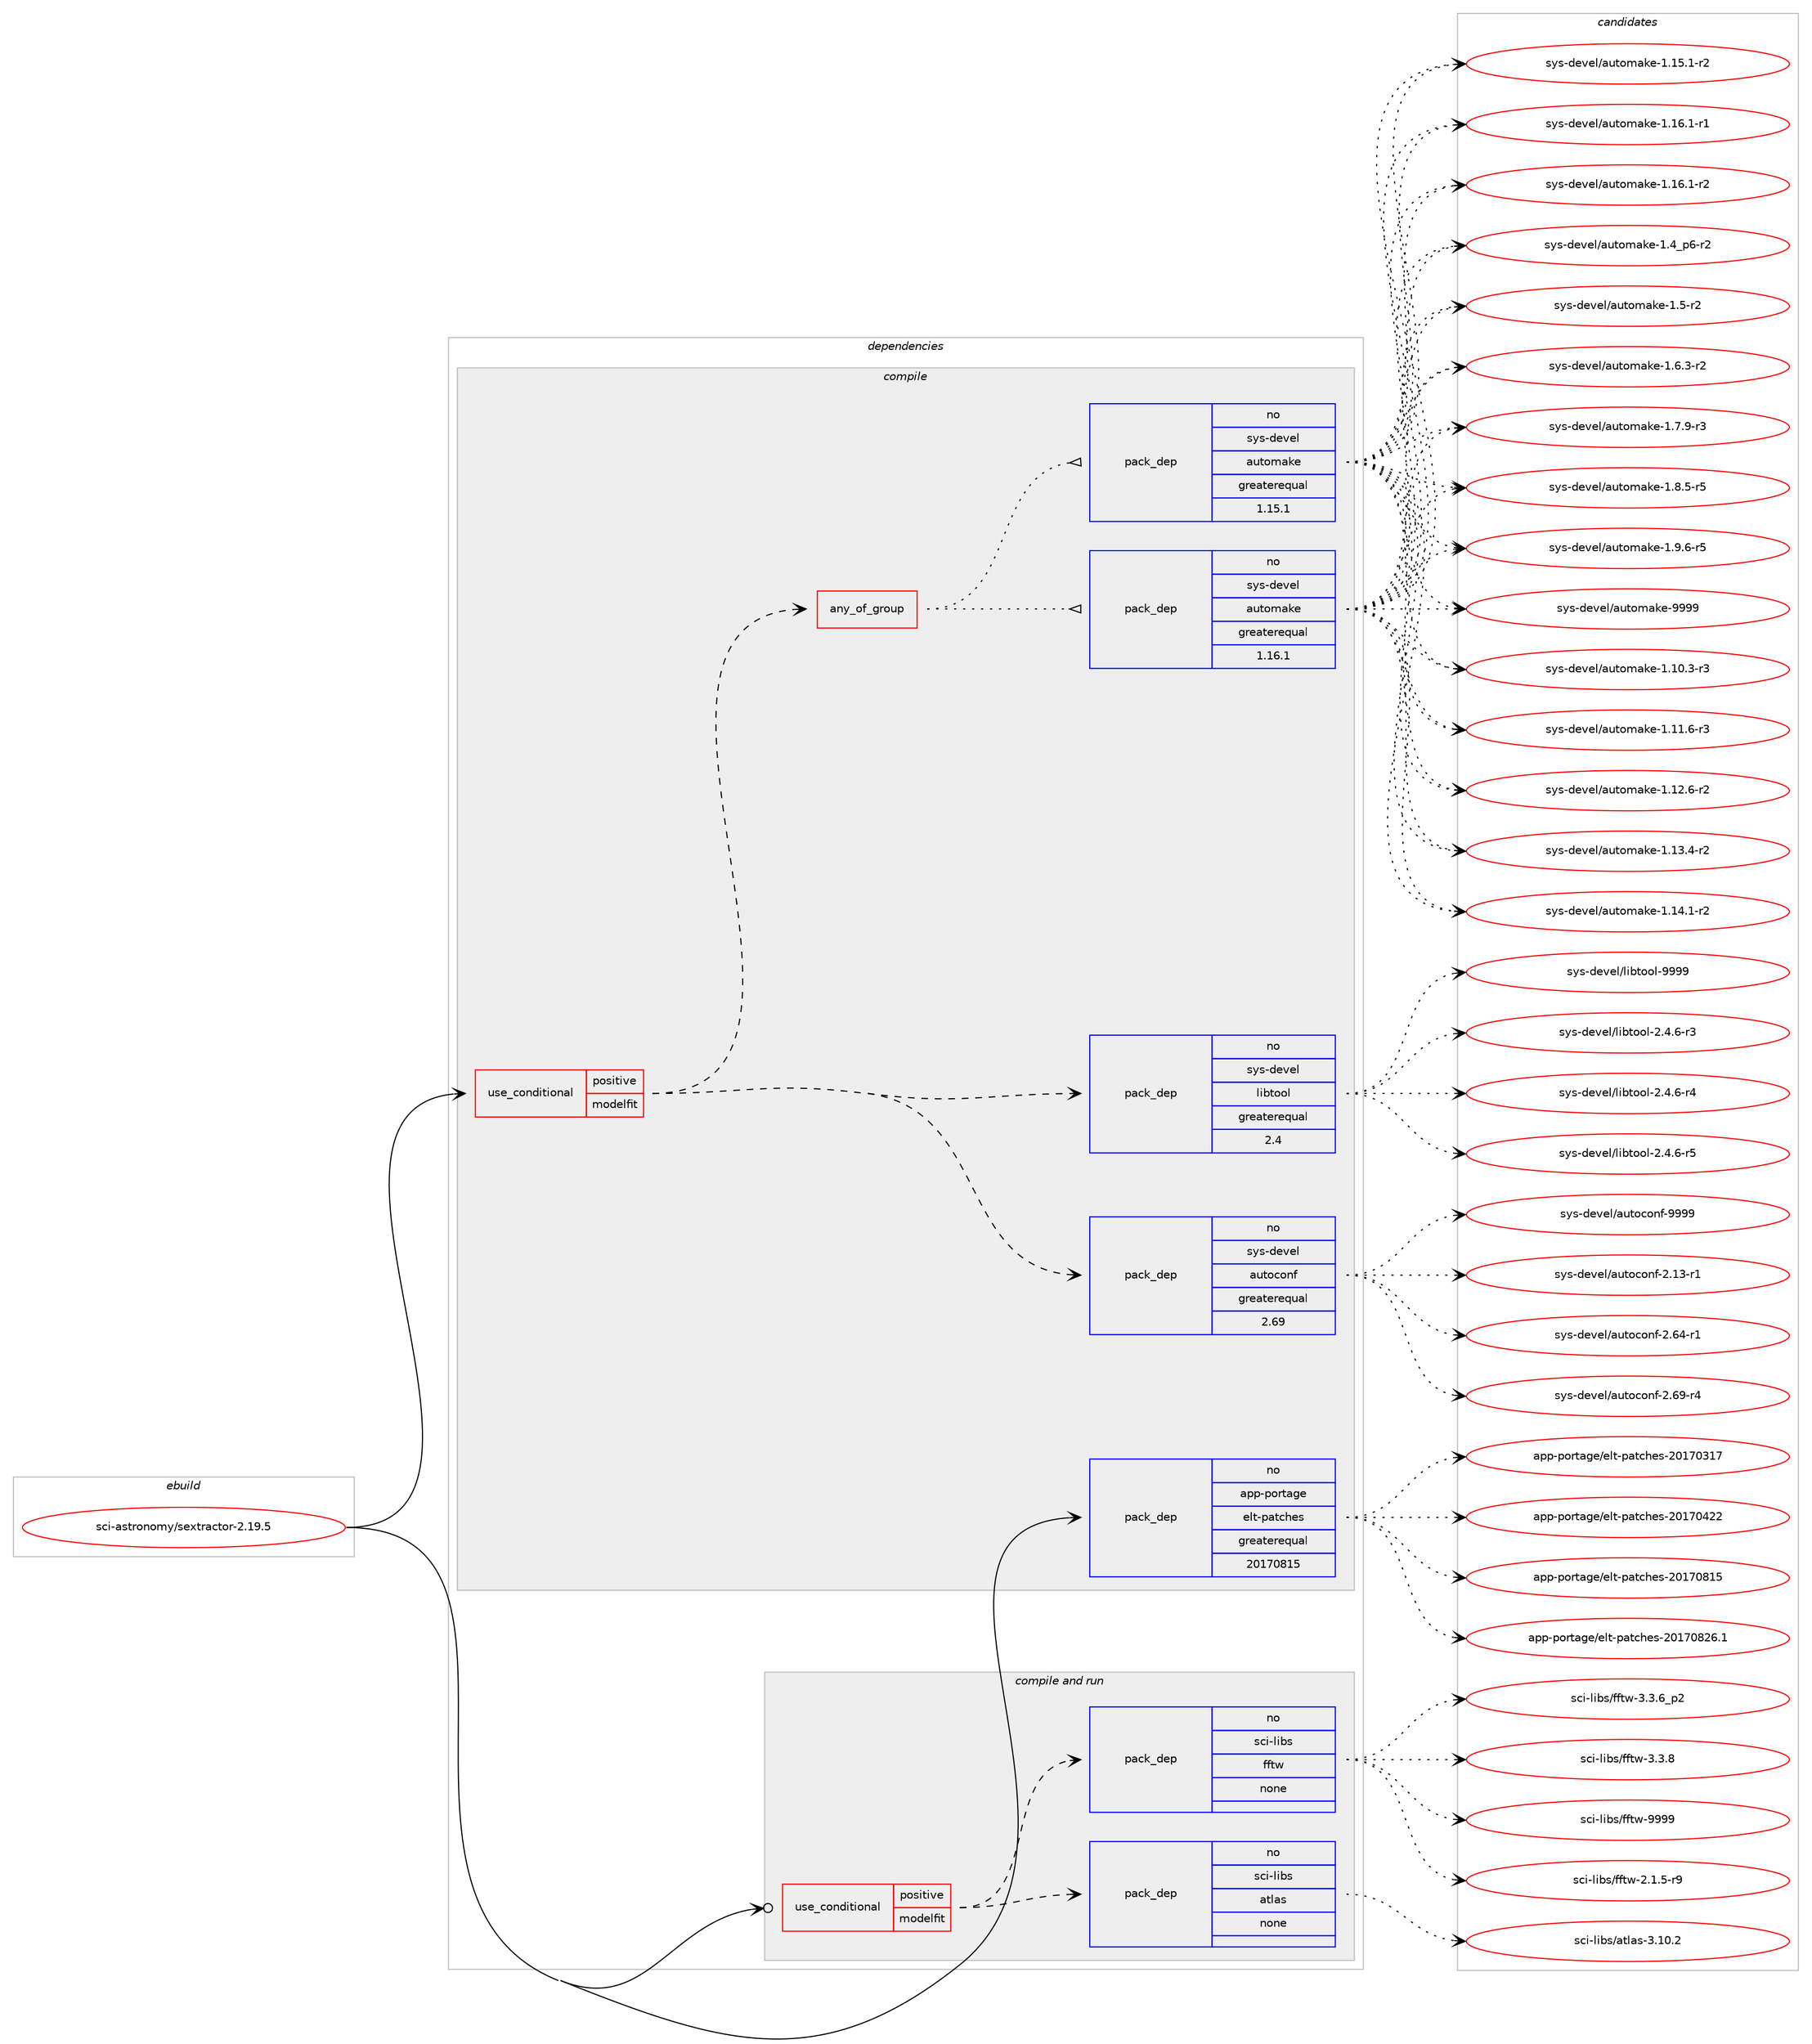 digraph prolog {

# *************
# Graph options
# *************

newrank=true;
concentrate=true;
compound=true;
graph [rankdir=LR,fontname=Helvetica,fontsize=10,ranksep=1.5];#, ranksep=2.5, nodesep=0.2];
edge  [arrowhead=vee];
node  [fontname=Helvetica,fontsize=10];

# **********
# The ebuild
# **********

subgraph cluster_leftcol {
color=gray;
rank=same;
label=<<i>ebuild</i>>;
id [label="sci-astronomy/sextractor-2.19.5", color=red, width=4, href="../sci-astronomy/sextractor-2.19.5.svg"];
}

# ****************
# The dependencies
# ****************

subgraph cluster_midcol {
color=gray;
label=<<i>dependencies</i>>;
subgraph cluster_compile {
fillcolor="#eeeeee";
style=filled;
label=<<i>compile</i>>;
subgraph cond206589 {
dependency849392 [label=<<TABLE BORDER="0" CELLBORDER="1" CELLSPACING="0" CELLPADDING="4"><TR><TD ROWSPAN="3" CELLPADDING="10">use_conditional</TD></TR><TR><TD>positive</TD></TR><TR><TD>modelfit</TD></TR></TABLE>>, shape=none, color=red];
subgraph any14449 {
dependency849393 [label=<<TABLE BORDER="0" CELLBORDER="1" CELLSPACING="0" CELLPADDING="4"><TR><TD CELLPADDING="10">any_of_group</TD></TR></TABLE>>, shape=none, color=red];subgraph pack627851 {
dependency849394 [label=<<TABLE BORDER="0" CELLBORDER="1" CELLSPACING="0" CELLPADDING="4" WIDTH="220"><TR><TD ROWSPAN="6" CELLPADDING="30">pack_dep</TD></TR><TR><TD WIDTH="110">no</TD></TR><TR><TD>sys-devel</TD></TR><TR><TD>automake</TD></TR><TR><TD>greaterequal</TD></TR><TR><TD>1.16.1</TD></TR></TABLE>>, shape=none, color=blue];
}
dependency849393:e -> dependency849394:w [weight=20,style="dotted",arrowhead="oinv"];
subgraph pack627852 {
dependency849395 [label=<<TABLE BORDER="0" CELLBORDER="1" CELLSPACING="0" CELLPADDING="4" WIDTH="220"><TR><TD ROWSPAN="6" CELLPADDING="30">pack_dep</TD></TR><TR><TD WIDTH="110">no</TD></TR><TR><TD>sys-devel</TD></TR><TR><TD>automake</TD></TR><TR><TD>greaterequal</TD></TR><TR><TD>1.15.1</TD></TR></TABLE>>, shape=none, color=blue];
}
dependency849393:e -> dependency849395:w [weight=20,style="dotted",arrowhead="oinv"];
}
dependency849392:e -> dependency849393:w [weight=20,style="dashed",arrowhead="vee"];
subgraph pack627853 {
dependency849396 [label=<<TABLE BORDER="0" CELLBORDER="1" CELLSPACING="0" CELLPADDING="4" WIDTH="220"><TR><TD ROWSPAN="6" CELLPADDING="30">pack_dep</TD></TR><TR><TD WIDTH="110">no</TD></TR><TR><TD>sys-devel</TD></TR><TR><TD>autoconf</TD></TR><TR><TD>greaterequal</TD></TR><TR><TD>2.69</TD></TR></TABLE>>, shape=none, color=blue];
}
dependency849392:e -> dependency849396:w [weight=20,style="dashed",arrowhead="vee"];
subgraph pack627854 {
dependency849397 [label=<<TABLE BORDER="0" CELLBORDER="1" CELLSPACING="0" CELLPADDING="4" WIDTH="220"><TR><TD ROWSPAN="6" CELLPADDING="30">pack_dep</TD></TR><TR><TD WIDTH="110">no</TD></TR><TR><TD>sys-devel</TD></TR><TR><TD>libtool</TD></TR><TR><TD>greaterequal</TD></TR><TR><TD>2.4</TD></TR></TABLE>>, shape=none, color=blue];
}
dependency849392:e -> dependency849397:w [weight=20,style="dashed",arrowhead="vee"];
}
id:e -> dependency849392:w [weight=20,style="solid",arrowhead="vee"];
subgraph pack627855 {
dependency849398 [label=<<TABLE BORDER="0" CELLBORDER="1" CELLSPACING="0" CELLPADDING="4" WIDTH="220"><TR><TD ROWSPAN="6" CELLPADDING="30">pack_dep</TD></TR><TR><TD WIDTH="110">no</TD></TR><TR><TD>app-portage</TD></TR><TR><TD>elt-patches</TD></TR><TR><TD>greaterequal</TD></TR><TR><TD>20170815</TD></TR></TABLE>>, shape=none, color=blue];
}
id:e -> dependency849398:w [weight=20,style="solid",arrowhead="vee"];
}
subgraph cluster_compileandrun {
fillcolor="#eeeeee";
style=filled;
label=<<i>compile and run</i>>;
subgraph cond206590 {
dependency849399 [label=<<TABLE BORDER="0" CELLBORDER="1" CELLSPACING="0" CELLPADDING="4"><TR><TD ROWSPAN="3" CELLPADDING="10">use_conditional</TD></TR><TR><TD>positive</TD></TR><TR><TD>modelfit</TD></TR></TABLE>>, shape=none, color=red];
subgraph pack627856 {
dependency849400 [label=<<TABLE BORDER="0" CELLBORDER="1" CELLSPACING="0" CELLPADDING="4" WIDTH="220"><TR><TD ROWSPAN="6" CELLPADDING="30">pack_dep</TD></TR><TR><TD WIDTH="110">no</TD></TR><TR><TD>sci-libs</TD></TR><TR><TD>atlas</TD></TR><TR><TD>none</TD></TR><TR><TD></TD></TR></TABLE>>, shape=none, color=blue];
}
dependency849399:e -> dependency849400:w [weight=20,style="dashed",arrowhead="vee"];
subgraph pack627857 {
dependency849401 [label=<<TABLE BORDER="0" CELLBORDER="1" CELLSPACING="0" CELLPADDING="4" WIDTH="220"><TR><TD ROWSPAN="6" CELLPADDING="30">pack_dep</TD></TR><TR><TD WIDTH="110">no</TD></TR><TR><TD>sci-libs</TD></TR><TR><TD>fftw</TD></TR><TR><TD>none</TD></TR><TR><TD></TD></TR></TABLE>>, shape=none, color=blue];
}
dependency849399:e -> dependency849401:w [weight=20,style="dashed",arrowhead="vee"];
}
id:e -> dependency849399:w [weight=20,style="solid",arrowhead="odotvee"];
}
subgraph cluster_run {
fillcolor="#eeeeee";
style=filled;
label=<<i>run</i>>;
}
}

# **************
# The candidates
# **************

subgraph cluster_choices {
rank=same;
color=gray;
label=<<i>candidates</i>>;

subgraph choice627851 {
color=black;
nodesep=1;
choice11512111545100101118101108479711711611110997107101454946494846514511451 [label="sys-devel/automake-1.10.3-r3", color=red, width=4,href="../sys-devel/automake-1.10.3-r3.svg"];
choice11512111545100101118101108479711711611110997107101454946494946544511451 [label="sys-devel/automake-1.11.6-r3", color=red, width=4,href="../sys-devel/automake-1.11.6-r3.svg"];
choice11512111545100101118101108479711711611110997107101454946495046544511450 [label="sys-devel/automake-1.12.6-r2", color=red, width=4,href="../sys-devel/automake-1.12.6-r2.svg"];
choice11512111545100101118101108479711711611110997107101454946495146524511450 [label="sys-devel/automake-1.13.4-r2", color=red, width=4,href="../sys-devel/automake-1.13.4-r2.svg"];
choice11512111545100101118101108479711711611110997107101454946495246494511450 [label="sys-devel/automake-1.14.1-r2", color=red, width=4,href="../sys-devel/automake-1.14.1-r2.svg"];
choice11512111545100101118101108479711711611110997107101454946495346494511450 [label="sys-devel/automake-1.15.1-r2", color=red, width=4,href="../sys-devel/automake-1.15.1-r2.svg"];
choice11512111545100101118101108479711711611110997107101454946495446494511449 [label="sys-devel/automake-1.16.1-r1", color=red, width=4,href="../sys-devel/automake-1.16.1-r1.svg"];
choice11512111545100101118101108479711711611110997107101454946495446494511450 [label="sys-devel/automake-1.16.1-r2", color=red, width=4,href="../sys-devel/automake-1.16.1-r2.svg"];
choice115121115451001011181011084797117116111109971071014549465295112544511450 [label="sys-devel/automake-1.4_p6-r2", color=red, width=4,href="../sys-devel/automake-1.4_p6-r2.svg"];
choice11512111545100101118101108479711711611110997107101454946534511450 [label="sys-devel/automake-1.5-r2", color=red, width=4,href="../sys-devel/automake-1.5-r2.svg"];
choice115121115451001011181011084797117116111109971071014549465446514511450 [label="sys-devel/automake-1.6.3-r2", color=red, width=4,href="../sys-devel/automake-1.6.3-r2.svg"];
choice115121115451001011181011084797117116111109971071014549465546574511451 [label="sys-devel/automake-1.7.9-r3", color=red, width=4,href="../sys-devel/automake-1.7.9-r3.svg"];
choice115121115451001011181011084797117116111109971071014549465646534511453 [label="sys-devel/automake-1.8.5-r5", color=red, width=4,href="../sys-devel/automake-1.8.5-r5.svg"];
choice115121115451001011181011084797117116111109971071014549465746544511453 [label="sys-devel/automake-1.9.6-r5", color=red, width=4,href="../sys-devel/automake-1.9.6-r5.svg"];
choice115121115451001011181011084797117116111109971071014557575757 [label="sys-devel/automake-9999", color=red, width=4,href="../sys-devel/automake-9999.svg"];
dependency849394:e -> choice11512111545100101118101108479711711611110997107101454946494846514511451:w [style=dotted,weight="100"];
dependency849394:e -> choice11512111545100101118101108479711711611110997107101454946494946544511451:w [style=dotted,weight="100"];
dependency849394:e -> choice11512111545100101118101108479711711611110997107101454946495046544511450:w [style=dotted,weight="100"];
dependency849394:e -> choice11512111545100101118101108479711711611110997107101454946495146524511450:w [style=dotted,weight="100"];
dependency849394:e -> choice11512111545100101118101108479711711611110997107101454946495246494511450:w [style=dotted,weight="100"];
dependency849394:e -> choice11512111545100101118101108479711711611110997107101454946495346494511450:w [style=dotted,weight="100"];
dependency849394:e -> choice11512111545100101118101108479711711611110997107101454946495446494511449:w [style=dotted,weight="100"];
dependency849394:e -> choice11512111545100101118101108479711711611110997107101454946495446494511450:w [style=dotted,weight="100"];
dependency849394:e -> choice115121115451001011181011084797117116111109971071014549465295112544511450:w [style=dotted,weight="100"];
dependency849394:e -> choice11512111545100101118101108479711711611110997107101454946534511450:w [style=dotted,weight="100"];
dependency849394:e -> choice115121115451001011181011084797117116111109971071014549465446514511450:w [style=dotted,weight="100"];
dependency849394:e -> choice115121115451001011181011084797117116111109971071014549465546574511451:w [style=dotted,weight="100"];
dependency849394:e -> choice115121115451001011181011084797117116111109971071014549465646534511453:w [style=dotted,weight="100"];
dependency849394:e -> choice115121115451001011181011084797117116111109971071014549465746544511453:w [style=dotted,weight="100"];
dependency849394:e -> choice115121115451001011181011084797117116111109971071014557575757:w [style=dotted,weight="100"];
}
subgraph choice627852 {
color=black;
nodesep=1;
choice11512111545100101118101108479711711611110997107101454946494846514511451 [label="sys-devel/automake-1.10.3-r3", color=red, width=4,href="../sys-devel/automake-1.10.3-r3.svg"];
choice11512111545100101118101108479711711611110997107101454946494946544511451 [label="sys-devel/automake-1.11.6-r3", color=red, width=4,href="../sys-devel/automake-1.11.6-r3.svg"];
choice11512111545100101118101108479711711611110997107101454946495046544511450 [label="sys-devel/automake-1.12.6-r2", color=red, width=4,href="../sys-devel/automake-1.12.6-r2.svg"];
choice11512111545100101118101108479711711611110997107101454946495146524511450 [label="sys-devel/automake-1.13.4-r2", color=red, width=4,href="../sys-devel/automake-1.13.4-r2.svg"];
choice11512111545100101118101108479711711611110997107101454946495246494511450 [label="sys-devel/automake-1.14.1-r2", color=red, width=4,href="../sys-devel/automake-1.14.1-r2.svg"];
choice11512111545100101118101108479711711611110997107101454946495346494511450 [label="sys-devel/automake-1.15.1-r2", color=red, width=4,href="../sys-devel/automake-1.15.1-r2.svg"];
choice11512111545100101118101108479711711611110997107101454946495446494511449 [label="sys-devel/automake-1.16.1-r1", color=red, width=4,href="../sys-devel/automake-1.16.1-r1.svg"];
choice11512111545100101118101108479711711611110997107101454946495446494511450 [label="sys-devel/automake-1.16.1-r2", color=red, width=4,href="../sys-devel/automake-1.16.1-r2.svg"];
choice115121115451001011181011084797117116111109971071014549465295112544511450 [label="sys-devel/automake-1.4_p6-r2", color=red, width=4,href="../sys-devel/automake-1.4_p6-r2.svg"];
choice11512111545100101118101108479711711611110997107101454946534511450 [label="sys-devel/automake-1.5-r2", color=red, width=4,href="../sys-devel/automake-1.5-r2.svg"];
choice115121115451001011181011084797117116111109971071014549465446514511450 [label="sys-devel/automake-1.6.3-r2", color=red, width=4,href="../sys-devel/automake-1.6.3-r2.svg"];
choice115121115451001011181011084797117116111109971071014549465546574511451 [label="sys-devel/automake-1.7.9-r3", color=red, width=4,href="../sys-devel/automake-1.7.9-r3.svg"];
choice115121115451001011181011084797117116111109971071014549465646534511453 [label="sys-devel/automake-1.8.5-r5", color=red, width=4,href="../sys-devel/automake-1.8.5-r5.svg"];
choice115121115451001011181011084797117116111109971071014549465746544511453 [label="sys-devel/automake-1.9.6-r5", color=red, width=4,href="../sys-devel/automake-1.9.6-r5.svg"];
choice115121115451001011181011084797117116111109971071014557575757 [label="sys-devel/automake-9999", color=red, width=4,href="../sys-devel/automake-9999.svg"];
dependency849395:e -> choice11512111545100101118101108479711711611110997107101454946494846514511451:w [style=dotted,weight="100"];
dependency849395:e -> choice11512111545100101118101108479711711611110997107101454946494946544511451:w [style=dotted,weight="100"];
dependency849395:e -> choice11512111545100101118101108479711711611110997107101454946495046544511450:w [style=dotted,weight="100"];
dependency849395:e -> choice11512111545100101118101108479711711611110997107101454946495146524511450:w [style=dotted,weight="100"];
dependency849395:e -> choice11512111545100101118101108479711711611110997107101454946495246494511450:w [style=dotted,weight="100"];
dependency849395:e -> choice11512111545100101118101108479711711611110997107101454946495346494511450:w [style=dotted,weight="100"];
dependency849395:e -> choice11512111545100101118101108479711711611110997107101454946495446494511449:w [style=dotted,weight="100"];
dependency849395:e -> choice11512111545100101118101108479711711611110997107101454946495446494511450:w [style=dotted,weight="100"];
dependency849395:e -> choice115121115451001011181011084797117116111109971071014549465295112544511450:w [style=dotted,weight="100"];
dependency849395:e -> choice11512111545100101118101108479711711611110997107101454946534511450:w [style=dotted,weight="100"];
dependency849395:e -> choice115121115451001011181011084797117116111109971071014549465446514511450:w [style=dotted,weight="100"];
dependency849395:e -> choice115121115451001011181011084797117116111109971071014549465546574511451:w [style=dotted,weight="100"];
dependency849395:e -> choice115121115451001011181011084797117116111109971071014549465646534511453:w [style=dotted,weight="100"];
dependency849395:e -> choice115121115451001011181011084797117116111109971071014549465746544511453:w [style=dotted,weight="100"];
dependency849395:e -> choice115121115451001011181011084797117116111109971071014557575757:w [style=dotted,weight="100"];
}
subgraph choice627853 {
color=black;
nodesep=1;
choice1151211154510010111810110847971171161119911111010245504649514511449 [label="sys-devel/autoconf-2.13-r1", color=red, width=4,href="../sys-devel/autoconf-2.13-r1.svg"];
choice1151211154510010111810110847971171161119911111010245504654524511449 [label="sys-devel/autoconf-2.64-r1", color=red, width=4,href="../sys-devel/autoconf-2.64-r1.svg"];
choice1151211154510010111810110847971171161119911111010245504654574511452 [label="sys-devel/autoconf-2.69-r4", color=red, width=4,href="../sys-devel/autoconf-2.69-r4.svg"];
choice115121115451001011181011084797117116111991111101024557575757 [label="sys-devel/autoconf-9999", color=red, width=4,href="../sys-devel/autoconf-9999.svg"];
dependency849396:e -> choice1151211154510010111810110847971171161119911111010245504649514511449:w [style=dotted,weight="100"];
dependency849396:e -> choice1151211154510010111810110847971171161119911111010245504654524511449:w [style=dotted,weight="100"];
dependency849396:e -> choice1151211154510010111810110847971171161119911111010245504654574511452:w [style=dotted,weight="100"];
dependency849396:e -> choice115121115451001011181011084797117116111991111101024557575757:w [style=dotted,weight="100"];
}
subgraph choice627854 {
color=black;
nodesep=1;
choice1151211154510010111810110847108105981161111111084550465246544511451 [label="sys-devel/libtool-2.4.6-r3", color=red, width=4,href="../sys-devel/libtool-2.4.6-r3.svg"];
choice1151211154510010111810110847108105981161111111084550465246544511452 [label="sys-devel/libtool-2.4.6-r4", color=red, width=4,href="../sys-devel/libtool-2.4.6-r4.svg"];
choice1151211154510010111810110847108105981161111111084550465246544511453 [label="sys-devel/libtool-2.4.6-r5", color=red, width=4,href="../sys-devel/libtool-2.4.6-r5.svg"];
choice1151211154510010111810110847108105981161111111084557575757 [label="sys-devel/libtool-9999", color=red, width=4,href="../sys-devel/libtool-9999.svg"];
dependency849397:e -> choice1151211154510010111810110847108105981161111111084550465246544511451:w [style=dotted,weight="100"];
dependency849397:e -> choice1151211154510010111810110847108105981161111111084550465246544511452:w [style=dotted,weight="100"];
dependency849397:e -> choice1151211154510010111810110847108105981161111111084550465246544511453:w [style=dotted,weight="100"];
dependency849397:e -> choice1151211154510010111810110847108105981161111111084557575757:w [style=dotted,weight="100"];
}
subgraph choice627855 {
color=black;
nodesep=1;
choice97112112451121111141169710310147101108116451129711699104101115455048495548514955 [label="app-portage/elt-patches-20170317", color=red, width=4,href="../app-portage/elt-patches-20170317.svg"];
choice97112112451121111141169710310147101108116451129711699104101115455048495548525050 [label="app-portage/elt-patches-20170422", color=red, width=4,href="../app-portage/elt-patches-20170422.svg"];
choice97112112451121111141169710310147101108116451129711699104101115455048495548564953 [label="app-portage/elt-patches-20170815", color=red, width=4,href="../app-portage/elt-patches-20170815.svg"];
choice971121124511211111411697103101471011081164511297116991041011154550484955485650544649 [label="app-portage/elt-patches-20170826.1", color=red, width=4,href="../app-portage/elt-patches-20170826.1.svg"];
dependency849398:e -> choice97112112451121111141169710310147101108116451129711699104101115455048495548514955:w [style=dotted,weight="100"];
dependency849398:e -> choice97112112451121111141169710310147101108116451129711699104101115455048495548525050:w [style=dotted,weight="100"];
dependency849398:e -> choice97112112451121111141169710310147101108116451129711699104101115455048495548564953:w [style=dotted,weight="100"];
dependency849398:e -> choice971121124511211111411697103101471011081164511297116991041011154550484955485650544649:w [style=dotted,weight="100"];
}
subgraph choice627856 {
color=black;
nodesep=1;
choice11599105451081059811547971161089711545514649484650 [label="sci-libs/atlas-3.10.2", color=red, width=4,href="../sci-libs/atlas-3.10.2.svg"];
dependency849400:e -> choice11599105451081059811547971161089711545514649484650:w [style=dotted,weight="100"];
}
subgraph choice627857 {
color=black;
nodesep=1;
choice115991054510810598115471021021161194550464946534511457 [label="sci-libs/fftw-2.1.5-r9", color=red, width=4,href="../sci-libs/fftw-2.1.5-r9.svg"];
choice115991054510810598115471021021161194551465146549511250 [label="sci-libs/fftw-3.3.6_p2", color=red, width=4,href="../sci-libs/fftw-3.3.6_p2.svg"];
choice11599105451081059811547102102116119455146514656 [label="sci-libs/fftw-3.3.8", color=red, width=4,href="../sci-libs/fftw-3.3.8.svg"];
choice115991054510810598115471021021161194557575757 [label="sci-libs/fftw-9999", color=red, width=4,href="../sci-libs/fftw-9999.svg"];
dependency849401:e -> choice115991054510810598115471021021161194550464946534511457:w [style=dotted,weight="100"];
dependency849401:e -> choice115991054510810598115471021021161194551465146549511250:w [style=dotted,weight="100"];
dependency849401:e -> choice11599105451081059811547102102116119455146514656:w [style=dotted,weight="100"];
dependency849401:e -> choice115991054510810598115471021021161194557575757:w [style=dotted,weight="100"];
}
}

}
